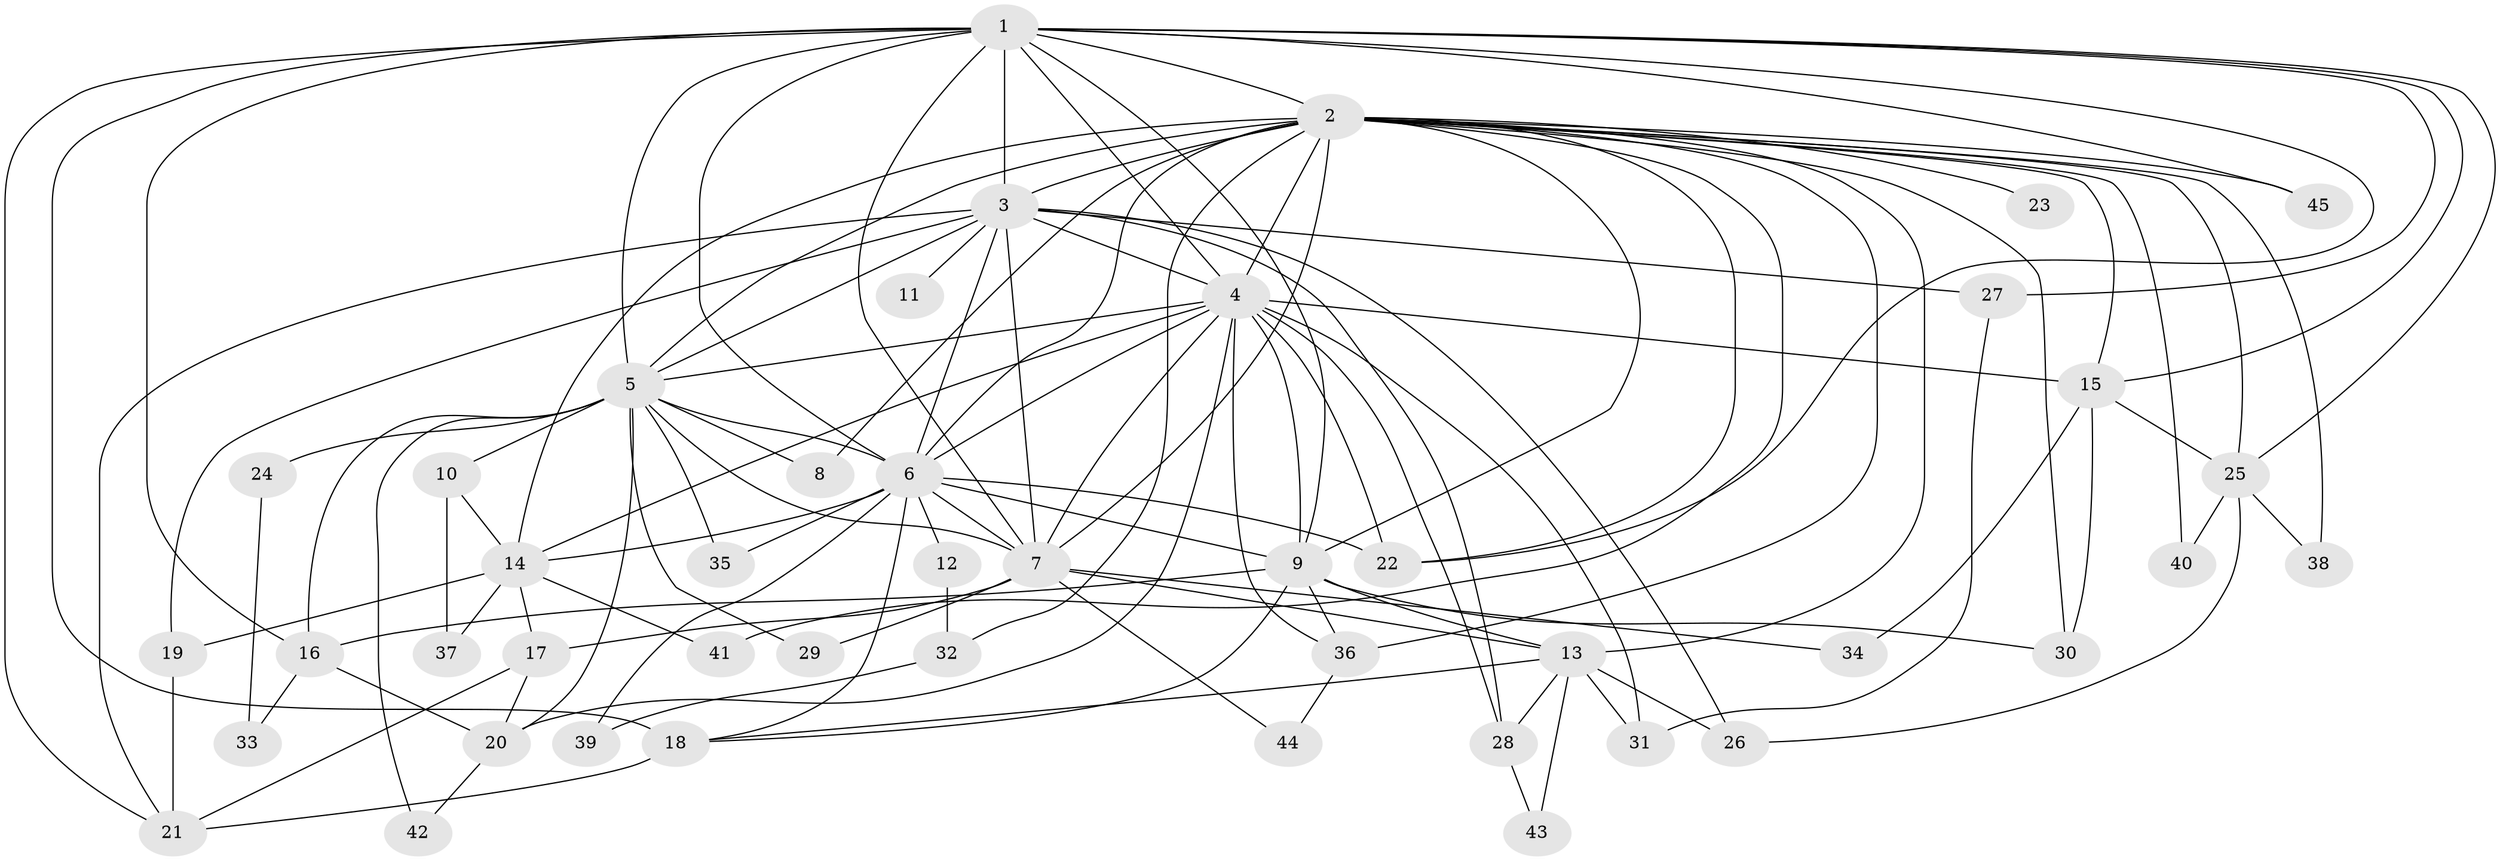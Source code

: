 // original degree distribution, {21: 0.011111111111111112, 25: 0.011111111111111112, 20: 0.022222222222222223, 16: 0.011111111111111112, 17: 0.011111111111111112, 15: 0.022222222222222223, 18: 0.022222222222222223, 2: 0.5444444444444444, 7: 0.022222222222222223, 4: 0.07777777777777778, 3: 0.17777777777777778, 6: 0.03333333333333333, 9: 0.011111111111111112, 5: 0.022222222222222223}
// Generated by graph-tools (version 1.1) at 2025/34/03/09/25 02:34:56]
// undirected, 45 vertices, 114 edges
graph export_dot {
graph [start="1"]
  node [color=gray90,style=filled];
  1;
  2;
  3;
  4;
  5;
  6;
  7;
  8;
  9;
  10;
  11;
  12;
  13;
  14;
  15;
  16;
  17;
  18;
  19;
  20;
  21;
  22;
  23;
  24;
  25;
  26;
  27;
  28;
  29;
  30;
  31;
  32;
  33;
  34;
  35;
  36;
  37;
  38;
  39;
  40;
  41;
  42;
  43;
  44;
  45;
  1 -- 2 [weight=3.0];
  1 -- 3 [weight=4.0];
  1 -- 4 [weight=4.0];
  1 -- 5 [weight=4.0];
  1 -- 6 [weight=3.0];
  1 -- 7 [weight=2.0];
  1 -- 9 [weight=1.0];
  1 -- 15 [weight=1.0];
  1 -- 16 [weight=1.0];
  1 -- 18 [weight=5.0];
  1 -- 21 [weight=1.0];
  1 -- 22 [weight=1.0];
  1 -- 25 [weight=1.0];
  1 -- 27 [weight=1.0];
  1 -- 45 [weight=1.0];
  2 -- 3 [weight=4.0];
  2 -- 4 [weight=8.0];
  2 -- 5 [weight=1.0];
  2 -- 6 [weight=1.0];
  2 -- 7 [weight=1.0];
  2 -- 8 [weight=1.0];
  2 -- 9 [weight=2.0];
  2 -- 13 [weight=1.0];
  2 -- 14 [weight=2.0];
  2 -- 15 [weight=2.0];
  2 -- 22 [weight=1.0];
  2 -- 23 [weight=1.0];
  2 -- 25 [weight=1.0];
  2 -- 30 [weight=1.0];
  2 -- 32 [weight=1.0];
  2 -- 36 [weight=1.0];
  2 -- 38 [weight=1.0];
  2 -- 40 [weight=1.0];
  2 -- 41 [weight=1.0];
  2 -- 45 [weight=1.0];
  3 -- 4 [weight=4.0];
  3 -- 5 [weight=2.0];
  3 -- 6 [weight=2.0];
  3 -- 7 [weight=3.0];
  3 -- 11 [weight=3.0];
  3 -- 19 [weight=1.0];
  3 -- 21 [weight=1.0];
  3 -- 26 [weight=2.0];
  3 -- 27 [weight=2.0];
  3 -- 28 [weight=3.0];
  4 -- 5 [weight=2.0];
  4 -- 6 [weight=2.0];
  4 -- 7 [weight=2.0];
  4 -- 9 [weight=1.0];
  4 -- 14 [weight=1.0];
  4 -- 15 [weight=1.0];
  4 -- 20 [weight=1.0];
  4 -- 22 [weight=1.0];
  4 -- 28 [weight=1.0];
  4 -- 31 [weight=2.0];
  4 -- 36 [weight=1.0];
  5 -- 6 [weight=1.0];
  5 -- 7 [weight=1.0];
  5 -- 8 [weight=1.0];
  5 -- 10 [weight=1.0];
  5 -- 16 [weight=1.0];
  5 -- 20 [weight=1.0];
  5 -- 24 [weight=1.0];
  5 -- 29 [weight=1.0];
  5 -- 35 [weight=1.0];
  5 -- 42 [weight=1.0];
  6 -- 7 [weight=1.0];
  6 -- 9 [weight=1.0];
  6 -- 12 [weight=1.0];
  6 -- 14 [weight=1.0];
  6 -- 18 [weight=1.0];
  6 -- 22 [weight=1.0];
  6 -- 35 [weight=1.0];
  6 -- 39 [weight=1.0];
  7 -- 13 [weight=1.0];
  7 -- 17 [weight=1.0];
  7 -- 29 [weight=1.0];
  7 -- 34 [weight=1.0];
  7 -- 44 [weight=1.0];
  9 -- 13 [weight=1.0];
  9 -- 16 [weight=1.0];
  9 -- 18 [weight=1.0];
  9 -- 30 [weight=1.0];
  9 -- 36 [weight=1.0];
  10 -- 14 [weight=1.0];
  10 -- 37 [weight=1.0];
  12 -- 32 [weight=1.0];
  13 -- 18 [weight=1.0];
  13 -- 26 [weight=1.0];
  13 -- 28 [weight=2.0];
  13 -- 31 [weight=1.0];
  13 -- 43 [weight=1.0];
  14 -- 17 [weight=1.0];
  14 -- 19 [weight=2.0];
  14 -- 37 [weight=1.0];
  14 -- 41 [weight=1.0];
  15 -- 25 [weight=1.0];
  15 -- 30 [weight=1.0];
  15 -- 34 [weight=1.0];
  16 -- 20 [weight=1.0];
  16 -- 33 [weight=1.0];
  17 -- 20 [weight=1.0];
  17 -- 21 [weight=1.0];
  18 -- 21 [weight=1.0];
  19 -- 21 [weight=1.0];
  20 -- 42 [weight=1.0];
  24 -- 33 [weight=1.0];
  25 -- 26 [weight=1.0];
  25 -- 38 [weight=1.0];
  25 -- 40 [weight=1.0];
  27 -- 31 [weight=1.0];
  28 -- 43 [weight=1.0];
  32 -- 39 [weight=1.0];
  36 -- 44 [weight=1.0];
}
